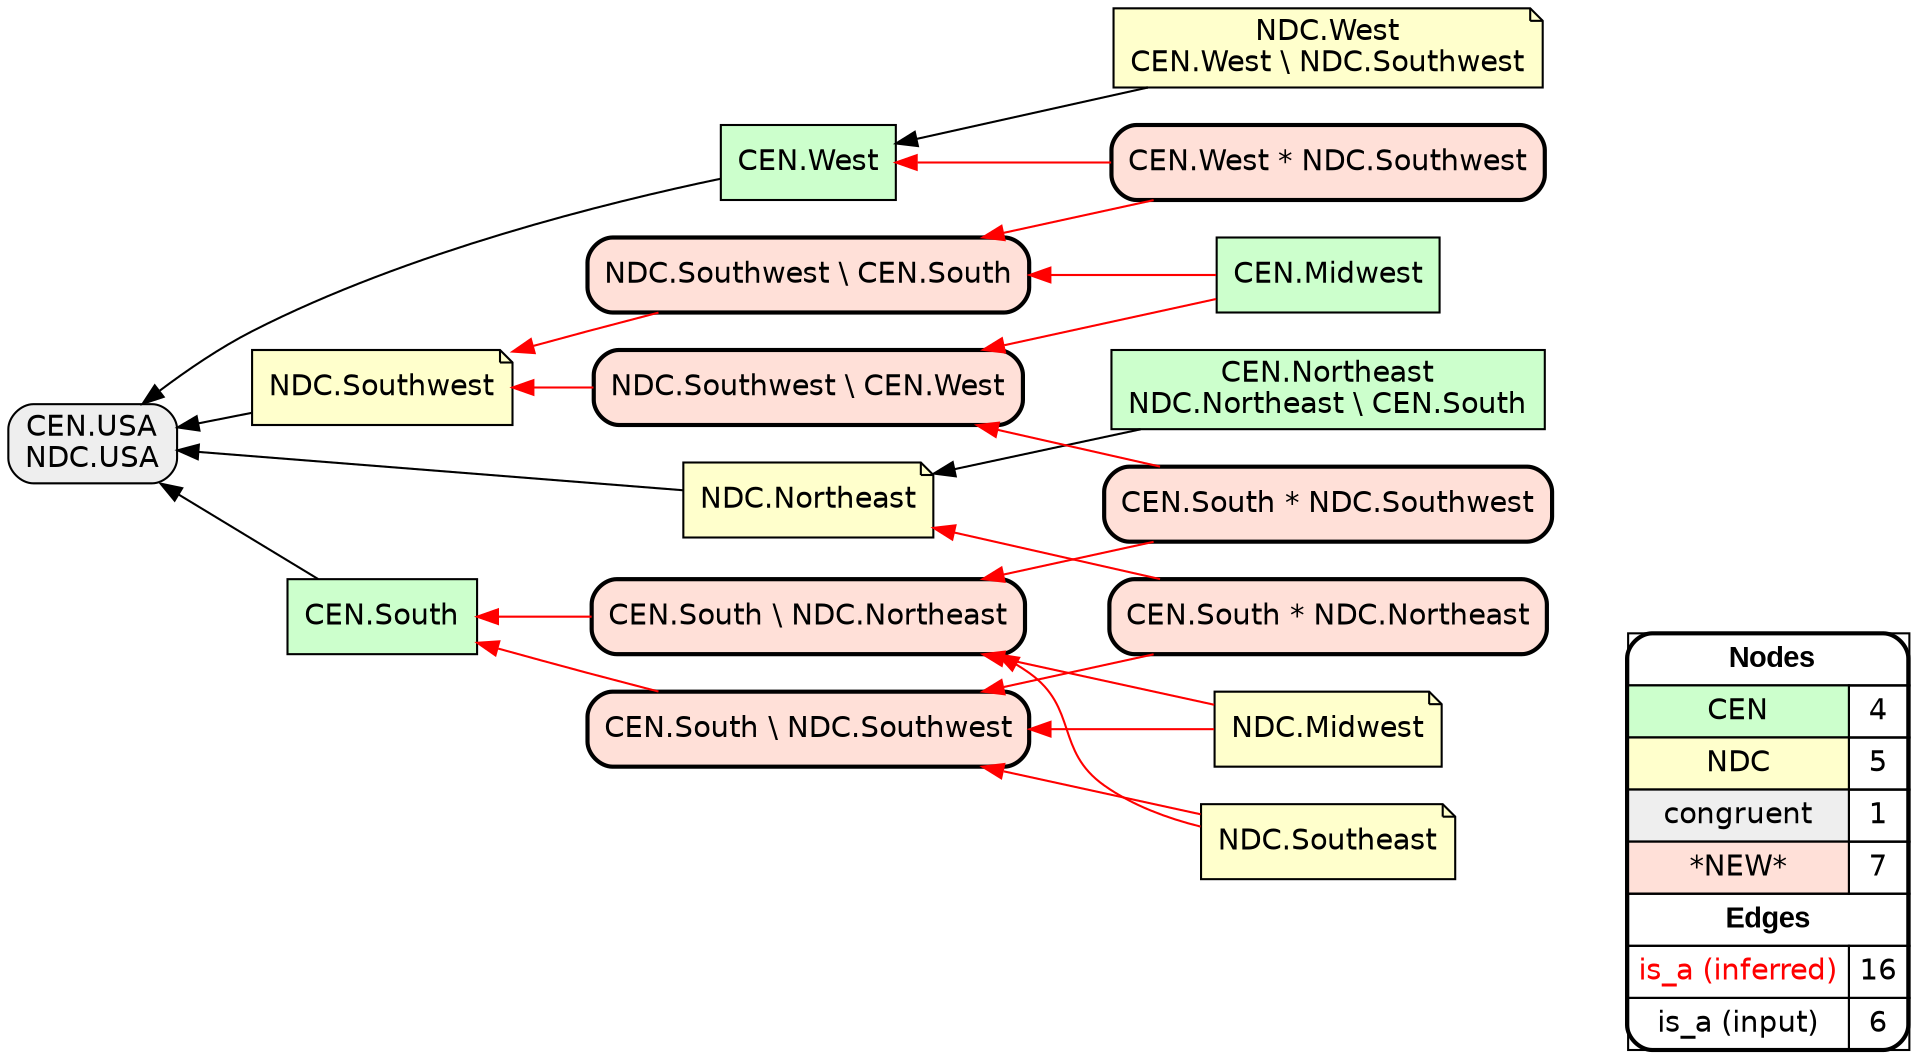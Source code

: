 digraph{
rankdir=RL
node[shape=box style=filled fillcolor="#CCFFCC" fontname="helvetica"] 
"CEN.Northeast\nNDC.Northeast \\ CEN.South"
"CEN.West"
"CEN.South"
"CEN.Midwest"
node[shape=note style=filled fillcolor="#FFFFCC" fontname="helvetica"] 
"NDC.West\nCEN.West \\ NDC.Southwest"
"NDC.Midwest"
"NDC.Southwest"
"NDC.Northeast"
"NDC.Southeast"
node[shape=box style="filled,rounded" fillcolor="#EEEEEE" fontname="helvetica"] 
"CEN.USA\nNDC.USA"
node[shape=box style="filled,rounded,bold" fillcolor="#FFE0D8" fontname="helvetica"] 
"CEN.South \\ NDC.Southwest"
"CEN.South \\ NDC.Northeast"
"CEN.West * NDC.Southwest"
"NDC.Southwest \\ CEN.South"
"NDC.Southwest \\ CEN.West"
"CEN.South * NDC.Northeast"
"CEN.South * NDC.Southwest"
edge[arrowhead=normal style=dotted color="#000000" constraint=true penwidth=1]
edge[arrowhead=normal style=solid color="#FF0000" constraint=true penwidth=1]
"CEN.Midwest" -> "NDC.Southwest \\ CEN.West"
"CEN.South * NDC.Southwest" -> "CEN.South \\ NDC.Northeast"
"CEN.South \\ NDC.Northeast" -> "CEN.South"
"CEN.South * NDC.Southwest" -> "NDC.Southwest \\ CEN.West"
"NDC.Southeast" -> "CEN.South \\ NDC.Southwest"
"CEN.Midwest" -> "NDC.Southwest \\ CEN.South"
"CEN.West * NDC.Southwest" -> "NDC.Southwest \\ CEN.South"
"CEN.South \\ NDC.Southwest" -> "CEN.South"
"NDC.Midwest" -> "CEN.South \\ NDC.Southwest"
"NDC.Southwest \\ CEN.South" -> "NDC.Southwest"
"NDC.Southwest \\ CEN.West" -> "NDC.Southwest"
"NDC.Midwest" -> "CEN.South \\ NDC.Northeast"
"CEN.South * NDC.Northeast" -> "CEN.South \\ NDC.Southwest"
"CEN.West * NDC.Southwest" -> "CEN.West"
"CEN.South * NDC.Northeast" -> "NDC.Northeast"
"NDC.Southeast" -> "CEN.South \\ NDC.Northeast"
edge[arrowhead=normal style=solid color="#000000" constraint=true penwidth=1]
"CEN.Northeast\nNDC.Northeast \\ CEN.South" -> "NDC.Northeast"
"NDC.Northeast" -> "CEN.USA\nNDC.USA"
"NDC.Southwest" -> "CEN.USA\nNDC.USA"
"CEN.West" -> "CEN.USA\nNDC.USA"
"CEN.South" -> "CEN.USA\nNDC.USA"
"NDC.West\nCEN.West \\ NDC.Southwest" -> "CEN.West"
node[shape=box] 
{rank=source Legend [fillcolor= white margin=0 label=< 
 <TABLE BORDER="0" CELLBORDER="1" CELLSPACING="0" CELLPADDING="4"> 
<TR> <TD COLSPAN="2"><font face="Arial Black"> Nodes</font></TD> </TR> 
<TR> 
 <TD bgcolor="#CCFFCC" fontname="helvetica">CEN</TD> 
 <TD>4</TD> 
 </TR> 
<TR> 
 <TD bgcolor="#FFFFCC" fontname="helvetica">NDC</TD> 
 <TD>5</TD> 
 </TR> 
<TR> 
 <TD bgcolor="#EEEEEE" fontname="helvetica">congruent</TD> 
 <TD>1</TD> 
 </TR> 
<TR> 
 <TD bgcolor="#FFE0D8" fontname="helvetica">*NEW*</TD> 
 <TD>7</TD> 
 </TR> 
<TR> <TD COLSPAN="2"><font face = "Arial Black"> Edges </font></TD> </TR> 
<TR> 
 <TD><font color ="#FF0000">is_a (inferred)</font></TD><TD>16</TD>
</TR>
<TR> 
 <TD><font color ="#000000">is_a (input)</font></TD><TD>6</TD>
</TR>
</TABLE> 
 >] } 
}